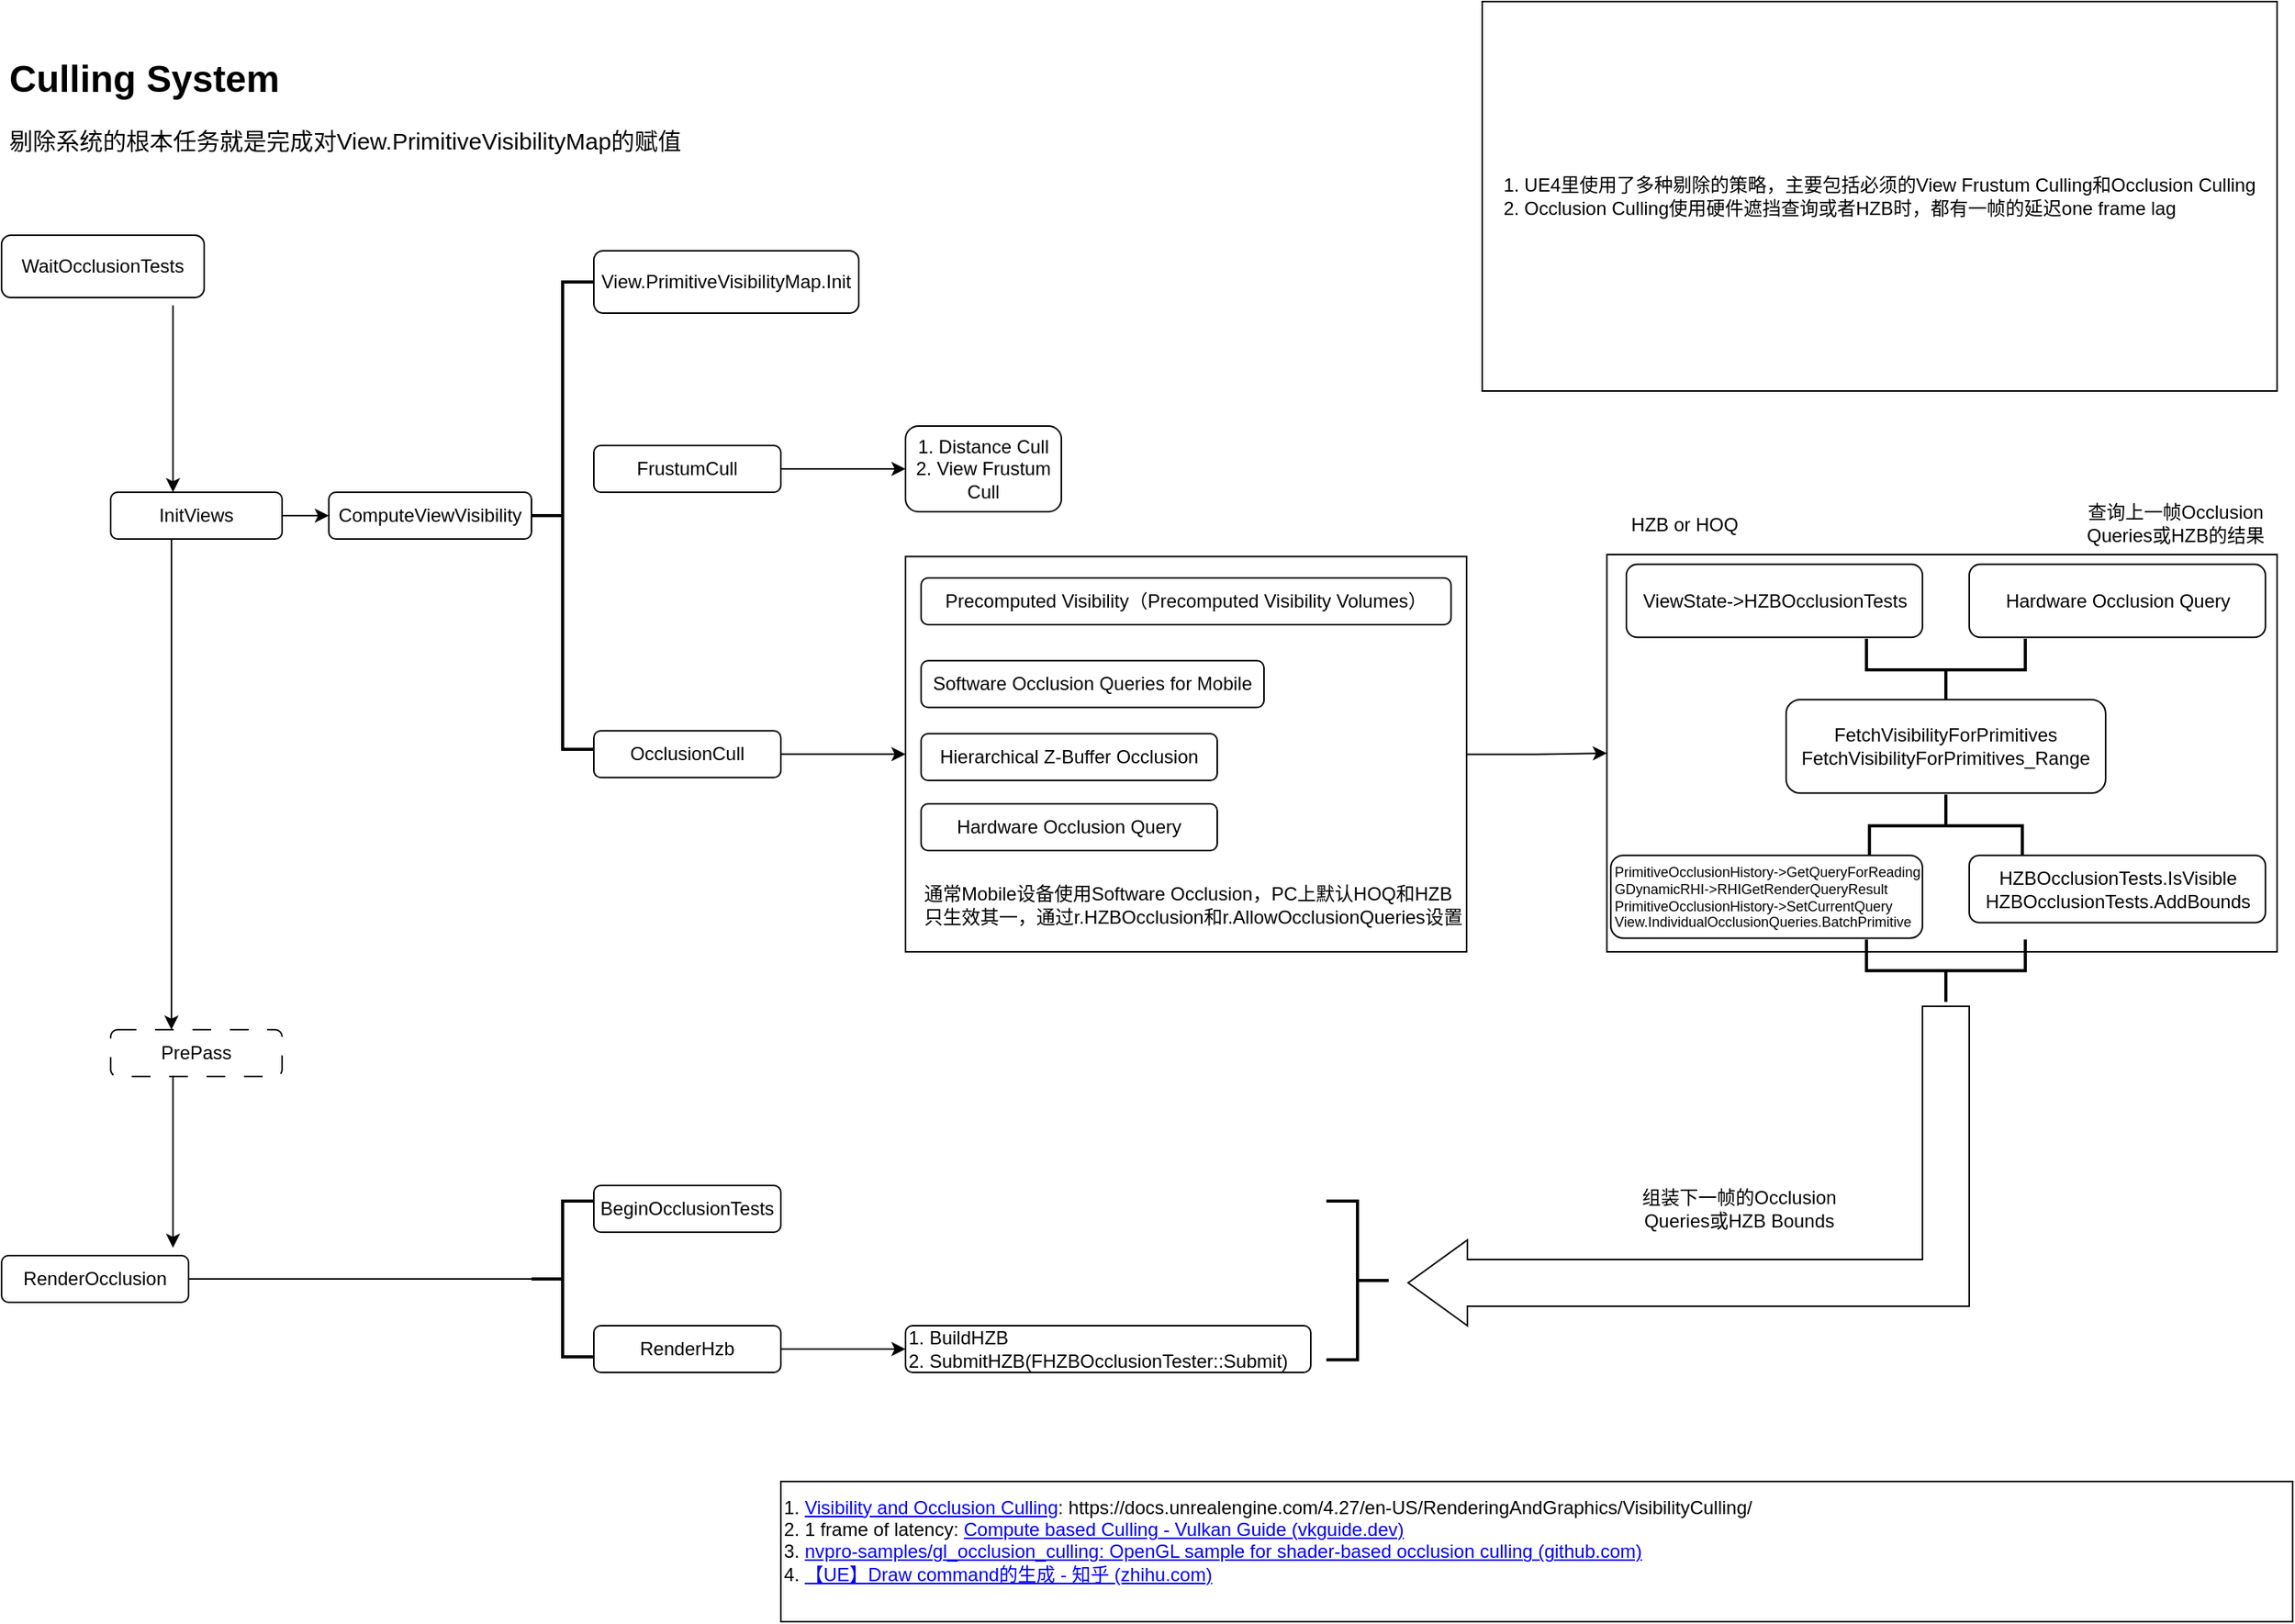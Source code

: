 <mxfile version="22.1.17" type="github">
  <diagram name="第 1 页" id="DxylzfDZrgo188qfIz2o">
    <mxGraphModel dx="1671" dy="821" grid="1" gridSize="10" guides="1" tooltips="1" connect="1" arrows="1" fold="1" page="1" pageScale="1" pageWidth="1654" pageHeight="1169" math="0" shadow="0">
      <root>
        <mxCell id="0" />
        <mxCell id="1" parent="0" />
        <mxCell id="KZs2u-2fTuZ561ybV9q9-63" style="edgeStyle=orthogonalEdgeStyle;rounded=0;orthogonalLoop=1;jettySize=auto;html=1;" parent="1" edge="1">
          <mxGeometry relative="1" as="geometry">
            <mxPoint x="170" y="385" as="targetPoint" />
            <mxPoint x="170" y="265" as="sourcePoint" />
          </mxGeometry>
        </mxCell>
        <mxCell id="KZs2u-2fTuZ561ybV9q9-4" value="WaitOcclusionTests" style="rounded=1;whiteSpace=wrap;html=1;" parent="1" vertex="1">
          <mxGeometry x="60" y="220" width="130" height="40" as="geometry" />
        </mxCell>
        <mxCell id="KZs2u-2fTuZ561ybV9q9-58" value="" style="edgeStyle=orthogonalEdgeStyle;rounded=0;orthogonalLoop=1;jettySize=auto;html=1;" parent="1" source="KZs2u-2fTuZ561ybV9q9-8" target="KZs2u-2fTuZ561ybV9q9-9" edge="1">
          <mxGeometry relative="1" as="geometry" />
        </mxCell>
        <mxCell id="KZs2u-2fTuZ561ybV9q9-64" style="edgeStyle=orthogonalEdgeStyle;rounded=0;orthogonalLoop=1;jettySize=auto;html=1;" parent="1" edge="1">
          <mxGeometry relative="1" as="geometry">
            <mxPoint x="169" y="415" as="sourcePoint" />
            <mxPoint x="169" y="730" as="targetPoint" />
          </mxGeometry>
        </mxCell>
        <mxCell id="KZs2u-2fTuZ561ybV9q9-8" value="InitViews" style="rounded=1;whiteSpace=wrap;html=1;" parent="1" vertex="1">
          <mxGeometry x="130" y="385" width="110" height="30" as="geometry" />
        </mxCell>
        <mxCell id="KZs2u-2fTuZ561ybV9q9-9" value="ComputeViewVisibility" style="rounded=1;whiteSpace=wrap;html=1;" parent="1" vertex="1">
          <mxGeometry x="270" y="385" width="130" height="30" as="geometry" />
        </mxCell>
        <mxCell id="KZs2u-2fTuZ561ybV9q9-12" value="View.PrimitiveVisibilityMap.Init" style="rounded=1;whiteSpace=wrap;html=1;" parent="1" vertex="1">
          <mxGeometry x="440" y="230" width="170" height="40" as="geometry" />
        </mxCell>
        <mxCell id="KZs2u-2fTuZ561ybV9q9-17" value="" style="edgeStyle=orthogonalEdgeStyle;rounded=0;orthogonalLoop=1;jettySize=auto;html=1;" parent="1" source="KZs2u-2fTuZ561ybV9q9-13" target="KZs2u-2fTuZ561ybV9q9-16" edge="1">
          <mxGeometry relative="1" as="geometry" />
        </mxCell>
        <mxCell id="KZs2u-2fTuZ561ybV9q9-13" value="FrustumCull" style="rounded=1;whiteSpace=wrap;html=1;" parent="1" vertex="1">
          <mxGeometry x="440" y="355" width="120" height="30" as="geometry" />
        </mxCell>
        <mxCell id="KZs2u-2fTuZ561ybV9q9-19" value="" style="edgeStyle=orthogonalEdgeStyle;rounded=0;orthogonalLoop=1;jettySize=auto;html=1;entryX=0;entryY=0.5;entryDx=0;entryDy=0;" parent="1" source="KZs2u-2fTuZ561ybV9q9-15" target="KZs2u-2fTuZ561ybV9q9-20" edge="1">
          <mxGeometry relative="1" as="geometry">
            <mxPoint x="710" y="487.5" as="targetPoint" />
          </mxGeometry>
        </mxCell>
        <mxCell id="KZs2u-2fTuZ561ybV9q9-15" value="OcclusionCull" style="rounded=1;whiteSpace=wrap;html=1;" parent="1" vertex="1">
          <mxGeometry x="440" y="538.13" width="120" height="30" as="geometry" />
        </mxCell>
        <mxCell id="KZs2u-2fTuZ561ybV9q9-16" value="1. Distance Cull&lt;br&gt;2. View Frustum Cull" style="whiteSpace=wrap;html=1;rounded=1;" parent="1" vertex="1">
          <mxGeometry x="640" y="342.5" width="100" height="55" as="geometry" />
        </mxCell>
        <mxCell id="KZs2u-2fTuZ561ybV9q9-44" style="edgeStyle=orthogonalEdgeStyle;rounded=0;orthogonalLoop=1;jettySize=auto;html=1;entryX=0;entryY=0.5;entryDx=0;entryDy=0;" parent="1" source="KZs2u-2fTuZ561ybV9q9-20" target="KZs2u-2fTuZ561ybV9q9-30" edge="1">
          <mxGeometry relative="1" as="geometry" />
        </mxCell>
        <mxCell id="KZs2u-2fTuZ561ybV9q9-20" value="" style="rounded=0;whiteSpace=wrap;html=1;fillColor=none;" parent="1" vertex="1">
          <mxGeometry x="640" y="426.25" width="360" height="253.75" as="geometry" />
        </mxCell>
        <mxCell id="KZs2u-2fTuZ561ybV9q9-21" value="Precomputed Visibility（Precomputed Visibility Volumes）" style="rounded=1;whiteSpace=wrap;html=1;" parent="1" vertex="1">
          <mxGeometry x="650" y="440" width="340" height="30" as="geometry" />
        </mxCell>
        <mxCell id="KZs2u-2fTuZ561ybV9q9-24" value="Software Occlusion&amp;nbsp;Queries for Mobile" style="rounded=1;whiteSpace=wrap;html=1;align=center;" parent="1" vertex="1">
          <mxGeometry x="650" y="493.12" width="220" height="30" as="geometry" />
        </mxCell>
        <mxCell id="KZs2u-2fTuZ561ybV9q9-25" value="Hierarchical Z-Buffer Occlusion" style="rounded=1;whiteSpace=wrap;html=1;align=center;" parent="1" vertex="1">
          <mxGeometry x="650" y="540" width="190" height="30" as="geometry" />
        </mxCell>
        <mxCell id="KZs2u-2fTuZ561ybV9q9-26" value="Hardware Occlusion Query" style="rounded=1;whiteSpace=wrap;html=1;align=center;" parent="1" vertex="1">
          <mxGeometry x="650" y="585" width="190" height="30" as="geometry" />
        </mxCell>
        <mxCell id="KZs2u-2fTuZ561ybV9q9-27" value="通常Mobile设备使用Software Occlusion，PC上默认HOQ和HZB只生效其一，通过r.HZBOcclusion和r.AllowOcclusionQueries设置" style="text;html=1;strokeColor=none;fillColor=none;align=left;verticalAlign=middle;whiteSpace=wrap;rounded=0;" parent="1" vertex="1">
          <mxGeometry x="650" y="620" width="350" height="60" as="geometry" />
        </mxCell>
        <mxCell id="KZs2u-2fTuZ561ybV9q9-28" value="&lt;h1&gt;Culling System&lt;/h1&gt;&lt;p style=&quot;font-size: 15px;&quot;&gt;剔除系统的根本任务就是完成对View.PrimitiveVisibilityMap的赋值&lt;br&gt;&lt;/p&gt;" style="text;html=1;strokeColor=none;fillColor=none;spacing=5;spacingTop=-20;whiteSpace=wrap;overflow=hidden;rounded=0;" parent="1" vertex="1">
          <mxGeometry x="60" y="100" width="460" height="100" as="geometry" />
        </mxCell>
        <mxCell id="KZs2u-2fTuZ561ybV9q9-30" value="" style="rounded=0;whiteSpace=wrap;html=1;fillColor=none;" parent="1" vertex="1">
          <mxGeometry x="1090" y="425" width="430" height="255" as="geometry" />
        </mxCell>
        <mxCell id="KZs2u-2fTuZ561ybV9q9-32" value="ViewState-&amp;gt;HZBOcclusionTests" style="rounded=1;whiteSpace=wrap;html=1;" parent="1" vertex="1">
          <mxGeometry x="1102.5" y="431.24" width="190" height="46.88" as="geometry" />
        </mxCell>
        <mxCell id="KZs2u-2fTuZ561ybV9q9-33" value="HZB or HOQ" style="text;html=1;strokeColor=none;fillColor=none;align=center;verticalAlign=middle;whiteSpace=wrap;rounded=0;" parent="1" vertex="1">
          <mxGeometry x="1100" y="391.26" width="80" height="30" as="geometry" />
        </mxCell>
        <mxCell id="KZs2u-2fTuZ561ybV9q9-34" value="Hardware Occlusion Query" style="rounded=1;whiteSpace=wrap;html=1;" parent="1" vertex="1">
          <mxGeometry x="1322.5" y="431.24" width="190" height="46.88" as="geometry" />
        </mxCell>
        <mxCell id="KZs2u-2fTuZ561ybV9q9-35" value="" style="strokeWidth=2;html=1;shape=mxgraph.flowchart.annotation_2;align=left;labelPosition=right;pointerEvents=1;rotation=-90;" parent="1" vertex="1">
          <mxGeometry x="1287.5" y="448.12" width="40" height="101.88" as="geometry" />
        </mxCell>
        <mxCell id="KZs2u-2fTuZ561ybV9q9-36" value="FetchVisibilityForPrimitives&lt;br&gt;FetchVisibilityForPrimitives_Range" style="rounded=1;whiteSpace=wrap;html=1;" parent="1" vertex="1">
          <mxGeometry x="1205" y="518.12" width="205" height="60" as="geometry" />
        </mxCell>
        <mxCell id="KZs2u-2fTuZ561ybV9q9-37" value="" style="strokeWidth=2;html=1;shape=mxgraph.flowchart.annotation_2;align=left;labelPosition=right;pointerEvents=1;rotation=90;" parent="1" vertex="1">
          <mxGeometry x="1287.5" y="550" width="40" height="98.13" as="geometry" />
        </mxCell>
        <mxCell id="KZs2u-2fTuZ561ybV9q9-39" value="PrimitiveOcclusionHistory-&amp;gt;GetQueryForReading&lt;br style=&quot;font-size: 9px;&quot;&gt;GDynamicRHI-&amp;gt;RHIGetRenderQueryResult&lt;br&gt;PrimitiveOcclusionHistory-&amp;gt;SetCurrentQuery&lt;br&gt;View.IndividualOcclusionQueries.BatchPrimitive&lt;br&gt;" style="rounded=1;whiteSpace=wrap;html=1;align=left;fontSize=9;" parent="1" vertex="1">
          <mxGeometry x="1092.5" y="618.12" width="200" height="53.12" as="geometry" />
        </mxCell>
        <mxCell id="KZs2u-2fTuZ561ybV9q9-40" value="HZBOcclusionTests.IsVisible&lt;br&gt;HZBOcclusionTests.AddBounds" style="rounded=1;whiteSpace=wrap;html=1;" parent="1" vertex="1">
          <mxGeometry x="1322.5" y="618.12" width="190" height="43.12" as="geometry" />
        </mxCell>
        <mxCell id="KZs2u-2fTuZ561ybV9q9-45" value="" style="strokeWidth=2;html=1;shape=mxgraph.flowchart.annotation_2;align=left;labelPosition=right;pointerEvents=1;rotation=-90;" parent="1" vertex="1">
          <mxGeometry x="1287.5" y="641.24" width="40" height="101.88" as="geometry" />
        </mxCell>
        <mxCell id="KZs2u-2fTuZ561ybV9q9-46" value="PrePass" style="rounded=1;whiteSpace=wrap;html=1;dashed=1;dashPattern=12 12;" parent="1" vertex="1">
          <mxGeometry x="130" y="730" width="110" height="30" as="geometry" />
        </mxCell>
        <mxCell id="KZs2u-2fTuZ561ybV9q9-47" value="RenderOcclusion" style="rounded=1;whiteSpace=wrap;html=1;" parent="1" vertex="1">
          <mxGeometry x="60" y="875" width="120" height="30" as="geometry" />
        </mxCell>
        <mxCell id="KZs2u-2fTuZ561ybV9q9-48" value="BeginOcclusionTests" style="rounded=1;whiteSpace=wrap;html=1;" parent="1" vertex="1">
          <mxGeometry x="440" y="830" width="120" height="30" as="geometry" />
        </mxCell>
        <mxCell id="KZs2u-2fTuZ561ybV9q9-55" value="" style="edgeStyle=orthogonalEdgeStyle;rounded=0;orthogonalLoop=1;jettySize=auto;html=1;" parent="1" source="KZs2u-2fTuZ561ybV9q9-49" target="KZs2u-2fTuZ561ybV9q9-54" edge="1">
          <mxGeometry relative="1" as="geometry" />
        </mxCell>
        <mxCell id="KZs2u-2fTuZ561ybV9q9-49" value="RenderHzb" style="rounded=1;whiteSpace=wrap;html=1;" parent="1" vertex="1">
          <mxGeometry x="440" y="920" width="120" height="30" as="geometry" />
        </mxCell>
        <mxCell id="KZs2u-2fTuZ561ybV9q9-54" value="1.&amp;nbsp;BuildHZB&lt;br&gt;2.&amp;nbsp;SubmitHZB(FHZBOcclusionTester::Submit)" style="rounded=1;whiteSpace=wrap;html=1;align=left;" parent="1" vertex="1">
          <mxGeometry x="640" y="920" width="260" height="30" as="geometry" />
        </mxCell>
        <mxCell id="KZs2u-2fTuZ561ybV9q9-57" value="" style="strokeWidth=2;html=1;shape=mxgraph.flowchart.annotation_2;align=left;labelPosition=right;pointerEvents=1;rotation=0;" parent="1" vertex="1">
          <mxGeometry x="400" y="250" width="40" height="300" as="geometry" />
        </mxCell>
        <mxCell id="KZs2u-2fTuZ561ybV9q9-60" value="" style="strokeWidth=2;html=1;shape=mxgraph.flowchart.annotation_2;align=left;labelPosition=right;pointerEvents=1;rotation=0;" parent="1" vertex="1">
          <mxGeometry x="400" y="840" width="40" height="100" as="geometry" />
        </mxCell>
        <mxCell id="KZs2u-2fTuZ561ybV9q9-62" value="" style="endArrow=none;html=1;rounded=0;exitX=1;exitY=0.5;exitDx=0;exitDy=0;" parent="1" source="KZs2u-2fTuZ561ybV9q9-47" edge="1">
          <mxGeometry width="50" height="50" relative="1" as="geometry">
            <mxPoint x="350" y="940" as="sourcePoint" />
            <mxPoint x="400" y="890" as="targetPoint" />
          </mxGeometry>
        </mxCell>
        <mxCell id="KZs2u-2fTuZ561ybV9q9-65" style="edgeStyle=orthogonalEdgeStyle;rounded=0;orthogonalLoop=1;jettySize=auto;html=1;" parent="1" edge="1">
          <mxGeometry relative="1" as="geometry">
            <mxPoint x="170" y="870" as="targetPoint" />
            <mxPoint x="170" y="760" as="sourcePoint" />
          </mxGeometry>
        </mxCell>
        <mxCell id="KZs2u-2fTuZ561ybV9q9-66" value="" style="html=1;shadow=0;dashed=0;align=center;verticalAlign=middle;shape=mxgraph.arrows2.bendArrow;dy=15;dx=38;notch=0;arrowHead=55;rounded=0;rotation=-180;" parent="1" vertex="1">
          <mxGeometry x="962.5" y="715" width="360" height="205" as="geometry" />
        </mxCell>
        <mxCell id="KZs2u-2fTuZ561ybV9q9-67" value="" style="strokeWidth=2;html=1;shape=mxgraph.flowchart.annotation_2;align=left;labelPosition=right;pointerEvents=1;rotation=-180;" parent="1" vertex="1">
          <mxGeometry x="910" y="840" width="40" height="101.88" as="geometry" />
        </mxCell>
        <mxCell id="KZs2u-2fTuZ561ybV9q9-68" value="组装下一帧的Occlusion Queries或HZB Bounds" style="text;html=1;strokeColor=none;fillColor=none;align=center;verticalAlign=middle;whiteSpace=wrap;rounded=0;" parent="1" vertex="1">
          <mxGeometry x="1110" y="825" width="130" height="40" as="geometry" />
        </mxCell>
        <mxCell id="KZs2u-2fTuZ561ybV9q9-69" value="1. UE4里使用了多种剔除的策略，主要包括必须的View Frustum Culling和Occlusion Culling&lt;br&gt;&lt;div style=&quot;text-align: left;&quot;&gt;&lt;span style=&quot;background-color: initial;&quot;&gt;2. Occlusion Culling使用硬件遮挡查询或者HZB时，都有一帧的延迟&lt;/span&gt;&lt;span style=&quot;background-color: initial;&quot;&gt;one frame lag&lt;/span&gt;&lt;/div&gt;" style="rounded=0;whiteSpace=wrap;html=1;" parent="1" vertex="1">
          <mxGeometry x="1010" y="70" width="510" height="250" as="geometry" />
        </mxCell>
        <mxCell id="KZs2u-2fTuZ561ybV9q9-70" value="1.&amp;nbsp;&lt;a href=&quot;https://docs.unrealengine.com/4.27/en-US/RenderingAndGraphics/VisibilityCulling/&quot;&gt;Visibility and Occlusion Culling&lt;/a&gt;: https://docs.unrealengine.com/4.27/en-US/RenderingAndGraphics/VisibilityCulling/&lt;br&gt;2.&amp;nbsp;1 frame of latency:&amp;nbsp;&lt;a href=&quot;https://vkguide.dev/docs/gpudriven/compute_culling/&quot;&gt;Compute based Culling - Vulkan Guide (vkguide.dev)&lt;/a&gt;&lt;br&gt;3.&amp;nbsp;&lt;a href=&quot;https://github.com/nvpro-samples/gl_occlusion_culling&quot;&gt;nvpro-samples/gl_occlusion_culling: OpenGL sample for shader-based occlusion culling (github.com)&lt;/a&gt;&lt;br&gt;4.&amp;nbsp;&lt;a href=&quot;https://zhuanlan.zhihu.com/p/566148805&quot;&gt;【UE】Draw command的生成 - 知乎 (zhihu.com)&lt;/a&gt;&lt;br&gt;&amp;nbsp;" style="rounded=0;whiteSpace=wrap;html=1;align=left;" parent="1" vertex="1">
          <mxGeometry x="560" y="1020" width="970" height="90" as="geometry" />
        </mxCell>
        <mxCell id="sUVQ5gsWV6fC_dlUz0z3-1" value="查询上一帧Occlusion Queries或HZB的结果" style="text;html=1;strokeColor=none;fillColor=none;align=center;verticalAlign=middle;whiteSpace=wrap;rounded=0;" vertex="1" parent="1">
          <mxGeometry x="1390" y="385" width="130" height="40" as="geometry" />
        </mxCell>
      </root>
    </mxGraphModel>
  </diagram>
</mxfile>
